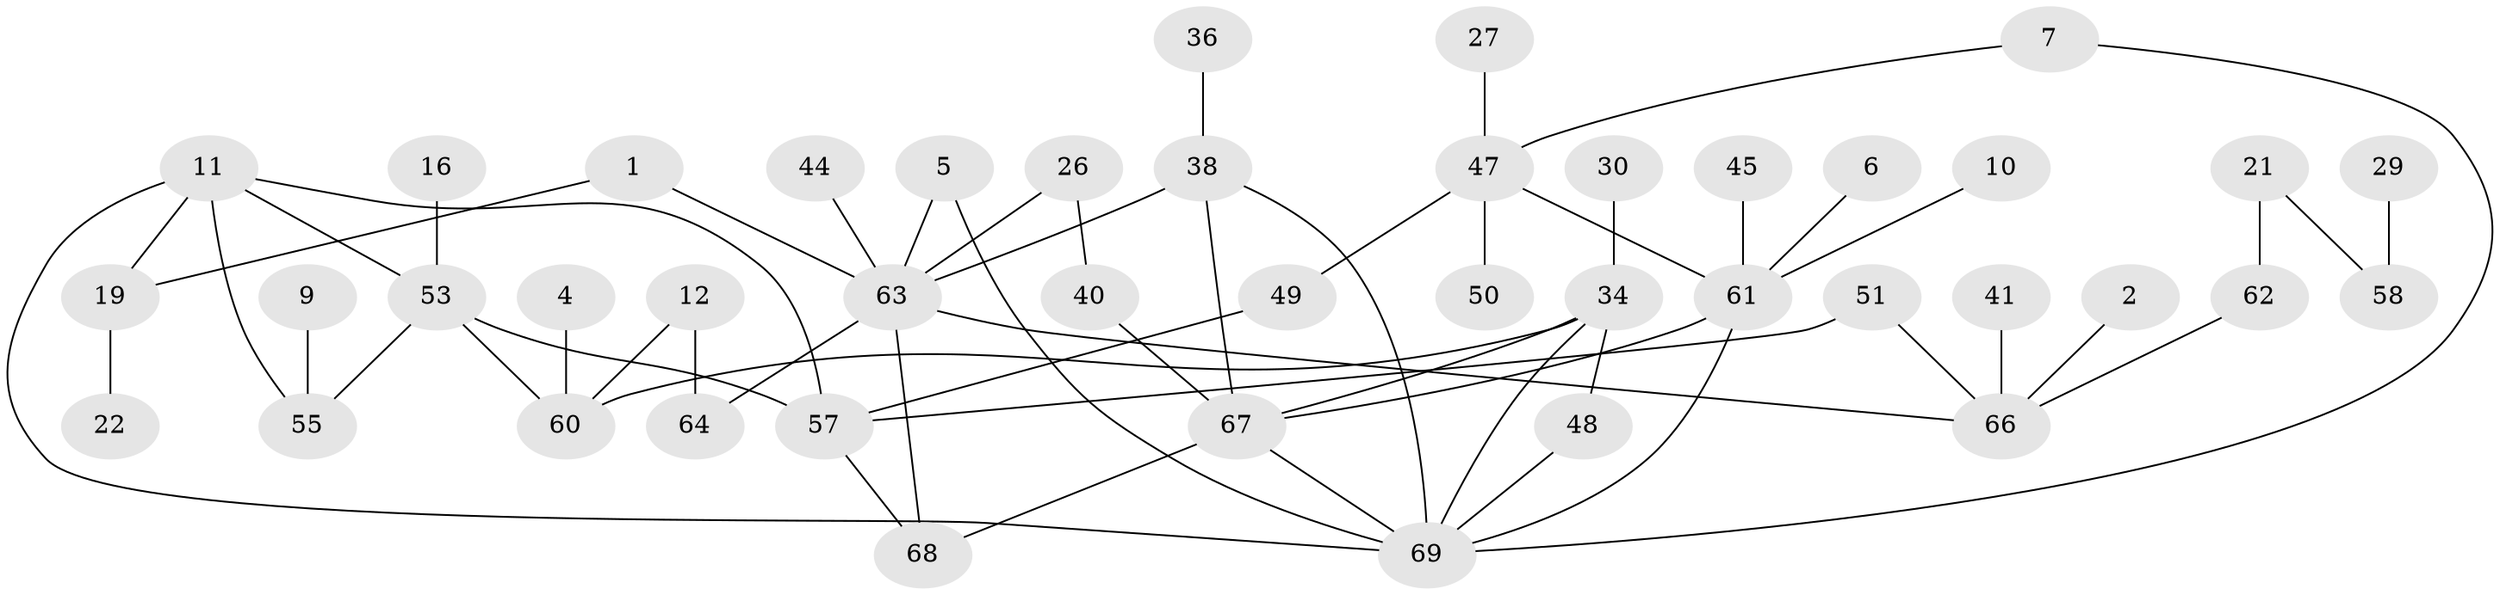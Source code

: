 // original degree distribution, {4: 0.07857142857142857, 2: 0.3, 1: 0.2857142857142857, 0: 0.15714285714285714, 3: 0.15, 5: 0.014285714285714285, 8: 0.007142857142857143, 7: 0.007142857142857143}
// Generated by graph-tools (version 1.1) at 2025/49/03/09/25 03:49:13]
// undirected, 43 vertices, 58 edges
graph export_dot {
graph [start="1"]
  node [color=gray90,style=filled];
  1;
  2;
  4;
  5;
  6;
  7;
  9;
  10;
  11;
  12;
  16;
  19;
  21;
  22;
  26;
  27;
  29;
  30;
  34;
  36;
  38;
  40;
  41;
  44;
  45;
  47;
  48;
  49;
  50;
  51;
  53;
  55;
  57;
  58;
  60;
  61;
  62;
  63;
  64;
  66;
  67;
  68;
  69;
  1 -- 19 [weight=1.0];
  1 -- 63 [weight=1.0];
  2 -- 66 [weight=1.0];
  4 -- 60 [weight=1.0];
  5 -- 63 [weight=1.0];
  5 -- 69 [weight=1.0];
  6 -- 61 [weight=1.0];
  7 -- 47 [weight=1.0];
  7 -- 69 [weight=1.0];
  9 -- 55 [weight=1.0];
  10 -- 61 [weight=1.0];
  11 -- 19 [weight=1.0];
  11 -- 53 [weight=1.0];
  11 -- 55 [weight=1.0];
  11 -- 57 [weight=1.0];
  11 -- 69 [weight=1.0];
  12 -- 60 [weight=1.0];
  12 -- 64 [weight=1.0];
  16 -- 53 [weight=1.0];
  19 -- 22 [weight=1.0];
  21 -- 58 [weight=1.0];
  21 -- 62 [weight=1.0];
  26 -- 40 [weight=1.0];
  26 -- 63 [weight=1.0];
  27 -- 47 [weight=1.0];
  29 -- 58 [weight=1.0];
  30 -- 34 [weight=1.0];
  34 -- 48 [weight=1.0];
  34 -- 60 [weight=1.0];
  34 -- 67 [weight=1.0];
  34 -- 69 [weight=1.0];
  36 -- 38 [weight=1.0];
  38 -- 63 [weight=1.0];
  38 -- 67 [weight=1.0];
  38 -- 69 [weight=1.0];
  40 -- 67 [weight=1.0];
  41 -- 66 [weight=1.0];
  44 -- 63 [weight=1.0];
  45 -- 61 [weight=1.0];
  47 -- 49 [weight=1.0];
  47 -- 50 [weight=1.0];
  47 -- 61 [weight=1.0];
  48 -- 69 [weight=1.0];
  49 -- 57 [weight=1.0];
  51 -- 57 [weight=1.0];
  51 -- 66 [weight=1.0];
  53 -- 55 [weight=1.0];
  53 -- 57 [weight=1.0];
  53 -- 60 [weight=1.0];
  57 -- 68 [weight=1.0];
  61 -- 67 [weight=1.0];
  61 -- 69 [weight=1.0];
  62 -- 66 [weight=1.0];
  63 -- 64 [weight=1.0];
  63 -- 66 [weight=1.0];
  63 -- 68 [weight=1.0];
  67 -- 68 [weight=1.0];
  67 -- 69 [weight=1.0];
}
